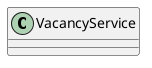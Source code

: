 @startuml
class VacancyService {
    ' + VacancyService(unitOfWork:UnitOfWork, vacancyRepository:VacancyRepository)
    ' + GetAllVacancies() : IEnumerable<VacancyGetDto>
    ' + GetVacancyById(id:Guid) : VacancyGetDto
    ' + CreateVacancy(vacancyDto:VacancyCreateDto) : void
    ' + DeleteVacancy(id:Guid) : void
}
@enduml
